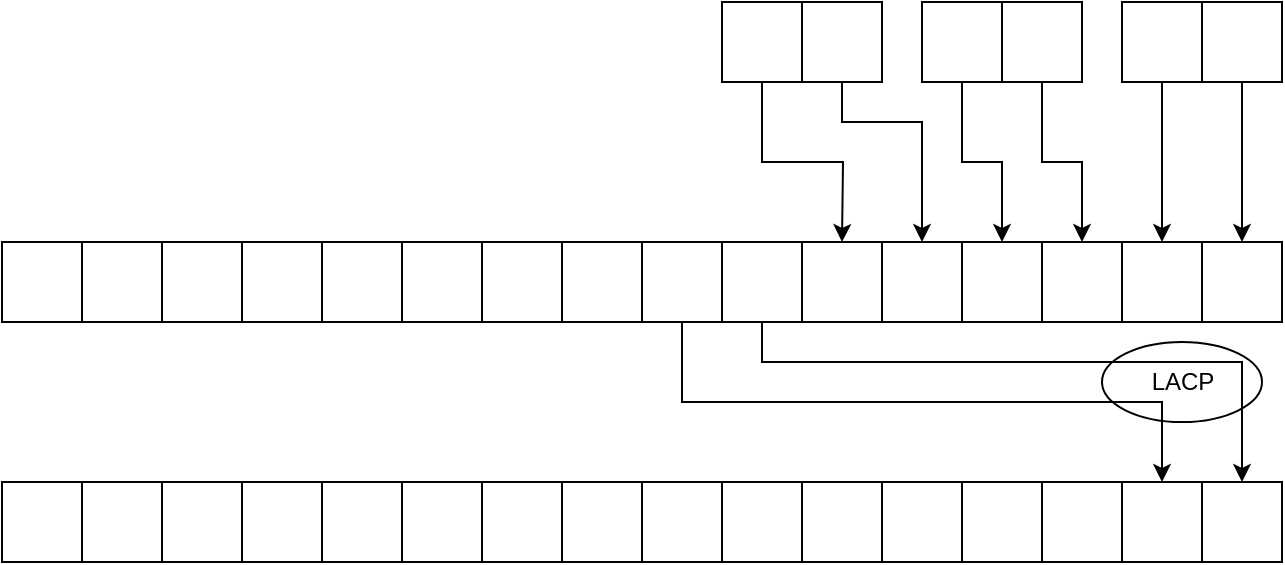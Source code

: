 <mxfile version="27.0.5">
  <diagram name="Page-1" id="UffeNxlb7dgKfzmTbBBW">
    <mxGraphModel dx="932" dy="798" grid="1" gridSize="10" guides="1" tooltips="1" connect="1" arrows="1" fold="1" page="1" pageScale="1" pageWidth="827" pageHeight="1169" math="0" shadow="0">
      <root>
        <mxCell id="0" />
        <mxCell id="1" parent="0" />
        <mxCell id="VkQyWtt6mqm7e_CVRBOZ-123" value="" style="group" parent="1" vertex="1" connectable="0">
          <mxGeometry x="590" y="570" width="80" height="40" as="geometry" />
        </mxCell>
        <mxCell id="VkQyWtt6mqm7e_CVRBOZ-124" value="" style="ellipse;whiteSpace=wrap;html=1;" parent="VkQyWtt6mqm7e_CVRBOZ-123" vertex="1">
          <mxGeometry width="80" height="40" as="geometry" />
        </mxCell>
        <mxCell id="VkQyWtt6mqm7e_CVRBOZ-125" value="LACP" style="text;html=1;align=center;verticalAlign=middle;resizable=0;points=[];autosize=1;strokeColor=none;fillColor=none;" parent="VkQyWtt6mqm7e_CVRBOZ-123" vertex="1">
          <mxGeometry x="15" y="5" width="50" height="30" as="geometry" />
        </mxCell>
        <mxCell id="VkQyWtt6mqm7e_CVRBOZ-26" style="edgeStyle=orthogonalEdgeStyle;rounded=0;orthogonalLoop=1;jettySize=auto;html=1;exitX=0.5;exitY=1;exitDx=0;exitDy=0;" parent="1" source="VkQyWtt6mqm7e_CVRBOZ-20" edge="1">
          <mxGeometry relative="1" as="geometry">
            <mxPoint x="460" y="520" as="targetPoint" />
          </mxGeometry>
        </mxCell>
        <mxCell id="VkQyWtt6mqm7e_CVRBOZ-55" value="" style="group" parent="1" vertex="1" connectable="0">
          <mxGeometry x="40" y="520" width="320" height="40" as="geometry" />
        </mxCell>
        <mxCell id="VkQyWtt6mqm7e_CVRBOZ-32" value="" style="whiteSpace=wrap;html=1;aspect=fixed;flipH=0;flipV=0;container=0;" parent="VkQyWtt6mqm7e_CVRBOZ-55" vertex="1">
          <mxGeometry x="280" width="40" height="40" as="geometry" />
        </mxCell>
        <mxCell id="VkQyWtt6mqm7e_CVRBOZ-33" value="" style="whiteSpace=wrap;html=1;aspect=fixed;flipH=0;flipV=0;container=0;" parent="VkQyWtt6mqm7e_CVRBOZ-55" vertex="1">
          <mxGeometry x="240" width="40" height="40" as="geometry" />
        </mxCell>
        <mxCell id="VkQyWtt6mqm7e_CVRBOZ-34" value="" style="whiteSpace=wrap;html=1;aspect=fixed;flipH=0;flipV=0;container=0;" parent="VkQyWtt6mqm7e_CVRBOZ-55" vertex="1">
          <mxGeometry x="200" width="40" height="40" as="geometry" />
        </mxCell>
        <mxCell id="VkQyWtt6mqm7e_CVRBOZ-35" value="" style="whiteSpace=wrap;html=1;aspect=fixed;flipH=0;flipV=0;container=0;" parent="VkQyWtt6mqm7e_CVRBOZ-55" vertex="1">
          <mxGeometry x="160" width="40" height="40" as="geometry" />
        </mxCell>
        <mxCell id="VkQyWtt6mqm7e_CVRBOZ-36" value="" style="whiteSpace=wrap;html=1;aspect=fixed;flipH=0;flipV=0;container=0;" parent="VkQyWtt6mqm7e_CVRBOZ-55" vertex="1">
          <mxGeometry x="120" width="40" height="40" as="geometry" />
        </mxCell>
        <mxCell id="VkQyWtt6mqm7e_CVRBOZ-37" value="" style="whiteSpace=wrap;html=1;aspect=fixed;flipH=0;flipV=0;container=0;" parent="VkQyWtt6mqm7e_CVRBOZ-55" vertex="1">
          <mxGeometry x="80" width="40" height="40" as="geometry" />
        </mxCell>
        <mxCell id="VkQyWtt6mqm7e_CVRBOZ-38" value="" style="whiteSpace=wrap;html=1;aspect=fixed;flipH=0;flipV=0;container=0;" parent="VkQyWtt6mqm7e_CVRBOZ-55" vertex="1">
          <mxGeometry width="40" height="40" as="geometry" />
        </mxCell>
        <mxCell id="VkQyWtt6mqm7e_CVRBOZ-39" value="" style="whiteSpace=wrap;html=1;aspect=fixed;flipH=0;flipV=0;container=0;" parent="VkQyWtt6mqm7e_CVRBOZ-55" vertex="1">
          <mxGeometry x="40" width="40" height="40" as="geometry" />
        </mxCell>
        <mxCell id="VkQyWtt6mqm7e_CVRBOZ-56" value="" style="group" parent="1" vertex="1" connectable="0">
          <mxGeometry x="360" y="520" width="320" height="40" as="geometry" />
        </mxCell>
        <mxCell id="VkQyWtt6mqm7e_CVRBOZ-57" value="" style="whiteSpace=wrap;html=1;aspect=fixed;flipH=0;flipV=0;container=0;" parent="VkQyWtt6mqm7e_CVRBOZ-56" vertex="1">
          <mxGeometry x="280" width="40" height="40" as="geometry" />
        </mxCell>
        <mxCell id="VkQyWtt6mqm7e_CVRBOZ-58" value="" style="whiteSpace=wrap;html=1;aspect=fixed;flipH=0;flipV=0;container=0;" parent="VkQyWtt6mqm7e_CVRBOZ-56" vertex="1">
          <mxGeometry x="240" width="40" height="40" as="geometry" />
        </mxCell>
        <mxCell id="VkQyWtt6mqm7e_CVRBOZ-59" value="" style="whiteSpace=wrap;html=1;aspect=fixed;flipH=0;flipV=0;container=0;" parent="VkQyWtt6mqm7e_CVRBOZ-56" vertex="1">
          <mxGeometry x="200" width="40" height="40" as="geometry" />
        </mxCell>
        <mxCell id="VkQyWtt6mqm7e_CVRBOZ-60" value="" style="whiteSpace=wrap;html=1;aspect=fixed;flipH=0;flipV=0;container=0;" parent="VkQyWtt6mqm7e_CVRBOZ-56" vertex="1">
          <mxGeometry x="160" width="40" height="40" as="geometry" />
        </mxCell>
        <mxCell id="VkQyWtt6mqm7e_CVRBOZ-61" value="" style="whiteSpace=wrap;html=1;aspect=fixed;flipH=0;flipV=0;container=0;" parent="VkQyWtt6mqm7e_CVRBOZ-56" vertex="1">
          <mxGeometry x="120" width="40" height="40" as="geometry" />
        </mxCell>
        <mxCell id="VkQyWtt6mqm7e_CVRBOZ-62" value="" style="whiteSpace=wrap;html=1;aspect=fixed;flipH=0;flipV=0;container=0;" parent="VkQyWtt6mqm7e_CVRBOZ-56" vertex="1">
          <mxGeometry x="80" width="40" height="40" as="geometry" />
        </mxCell>
        <mxCell id="VkQyWtt6mqm7e_CVRBOZ-63" value="" style="whiteSpace=wrap;html=1;aspect=fixed;flipH=0;flipV=0;container=0;" parent="VkQyWtt6mqm7e_CVRBOZ-56" vertex="1">
          <mxGeometry width="40" height="40" as="geometry" />
        </mxCell>
        <mxCell id="VkQyWtt6mqm7e_CVRBOZ-64" value="" style="whiteSpace=wrap;html=1;aspect=fixed;flipH=0;flipV=0;container=0;" parent="VkQyWtt6mqm7e_CVRBOZ-56" vertex="1">
          <mxGeometry x="40" width="40" height="40" as="geometry" />
        </mxCell>
        <mxCell id="VkQyWtt6mqm7e_CVRBOZ-78" value="" style="group" parent="1" vertex="1" connectable="0">
          <mxGeometry x="400" y="400" width="80" height="40" as="geometry" />
        </mxCell>
        <mxCell id="VkQyWtt6mqm7e_CVRBOZ-19" value="" style="whiteSpace=wrap;html=1;aspect=fixed;flipH=1;flipV=1;" parent="VkQyWtt6mqm7e_CVRBOZ-78" vertex="1">
          <mxGeometry x="40" width="40" height="40" as="geometry" />
        </mxCell>
        <mxCell id="VkQyWtt6mqm7e_CVRBOZ-20" value="" style="whiteSpace=wrap;html=1;aspect=fixed;flipH=1;flipV=1;" parent="VkQyWtt6mqm7e_CVRBOZ-78" vertex="1">
          <mxGeometry width="40" height="40" as="geometry" />
        </mxCell>
        <mxCell id="VkQyWtt6mqm7e_CVRBOZ-79" value="" style="group" parent="1" vertex="1" connectable="0">
          <mxGeometry x="500" y="400" width="80" height="40" as="geometry" />
        </mxCell>
        <mxCell id="VkQyWtt6mqm7e_CVRBOZ-80" value="" style="whiteSpace=wrap;html=1;aspect=fixed;flipH=1;flipV=1;" parent="VkQyWtt6mqm7e_CVRBOZ-79" vertex="1">
          <mxGeometry x="40" width="40" height="40" as="geometry" />
        </mxCell>
        <mxCell id="VkQyWtt6mqm7e_CVRBOZ-81" value="" style="whiteSpace=wrap;html=1;aspect=fixed;flipH=1;flipV=1;" parent="VkQyWtt6mqm7e_CVRBOZ-79" vertex="1">
          <mxGeometry width="40" height="40" as="geometry" />
        </mxCell>
        <mxCell id="VkQyWtt6mqm7e_CVRBOZ-82" style="edgeStyle=orthogonalEdgeStyle;rounded=0;orthogonalLoop=1;jettySize=auto;html=1;exitX=0.5;exitY=1;exitDx=0;exitDy=0;entryX=0.5;entryY=0;entryDx=0;entryDy=0;" parent="1" source="VkQyWtt6mqm7e_CVRBOZ-81" target="VkQyWtt6mqm7e_CVRBOZ-60" edge="1">
          <mxGeometry relative="1" as="geometry">
            <Array as="points">
              <mxPoint x="520" y="480" />
              <mxPoint x="540" y="480" />
            </Array>
            <mxPoint x="580" y="520" as="targetPoint" />
          </mxGeometry>
        </mxCell>
        <mxCell id="VkQyWtt6mqm7e_CVRBOZ-87" value="" style="group" parent="1" vertex="1" connectable="0">
          <mxGeometry x="600" y="400" width="80" height="40" as="geometry" />
        </mxCell>
        <mxCell id="VkQyWtt6mqm7e_CVRBOZ-88" value="" style="whiteSpace=wrap;html=1;aspect=fixed;flipH=1;flipV=1;" parent="VkQyWtt6mqm7e_CVRBOZ-87" vertex="1">
          <mxGeometry x="40" width="40" height="40" as="geometry" />
        </mxCell>
        <mxCell id="VkQyWtt6mqm7e_CVRBOZ-89" value="" style="whiteSpace=wrap;html=1;aspect=fixed;flipH=1;flipV=1;" parent="VkQyWtt6mqm7e_CVRBOZ-87" vertex="1">
          <mxGeometry width="40" height="40" as="geometry" />
        </mxCell>
        <mxCell id="VkQyWtt6mqm7e_CVRBOZ-90" style="edgeStyle=orthogonalEdgeStyle;rounded=0;orthogonalLoop=1;jettySize=auto;html=1;exitX=0.5;exitY=1;exitDx=0;exitDy=0;entryX=0.5;entryY=0;entryDx=0;entryDy=0;" parent="1" source="VkQyWtt6mqm7e_CVRBOZ-88" target="VkQyWtt6mqm7e_CVRBOZ-57" edge="1">
          <mxGeometry relative="1" as="geometry" />
        </mxCell>
        <mxCell id="VkQyWtt6mqm7e_CVRBOZ-91" style="edgeStyle=orthogonalEdgeStyle;rounded=0;orthogonalLoop=1;jettySize=auto;html=1;exitX=0.5;exitY=1;exitDx=0;exitDy=0;entryX=0.5;entryY=0;entryDx=0;entryDy=0;" parent="1" source="VkQyWtt6mqm7e_CVRBOZ-89" target="VkQyWtt6mqm7e_CVRBOZ-58" edge="1">
          <mxGeometry relative="1" as="geometry" />
        </mxCell>
        <mxCell id="m5bIQgbzhkrKn8CbRfHy-19" style="edgeStyle=orthogonalEdgeStyle;rounded=0;orthogonalLoop=1;jettySize=auto;html=1;exitX=0.5;exitY=1;exitDx=0;exitDy=0;entryX=0.5;entryY=0;entryDx=0;entryDy=0;" edge="1" parent="1" source="VkQyWtt6mqm7e_CVRBOZ-80" target="VkQyWtt6mqm7e_CVRBOZ-59">
          <mxGeometry relative="1" as="geometry" />
        </mxCell>
        <mxCell id="m5bIQgbzhkrKn8CbRfHy-20" style="edgeStyle=orthogonalEdgeStyle;rounded=0;orthogonalLoop=1;jettySize=auto;html=1;exitX=0.5;exitY=1;exitDx=0;exitDy=0;entryX=0.5;entryY=0;entryDx=0;entryDy=0;" edge="1" parent="1" source="VkQyWtt6mqm7e_CVRBOZ-19" target="VkQyWtt6mqm7e_CVRBOZ-61">
          <mxGeometry relative="1" as="geometry">
            <Array as="points">
              <mxPoint x="460" y="460" />
              <mxPoint x="500" y="460" />
            </Array>
          </mxGeometry>
        </mxCell>
        <mxCell id="m5bIQgbzhkrKn8CbRfHy-21" value="" style="group" vertex="1" connectable="0" parent="1">
          <mxGeometry x="40" y="640" width="320" height="40" as="geometry" />
        </mxCell>
        <mxCell id="m5bIQgbzhkrKn8CbRfHy-22" value="" style="whiteSpace=wrap;html=1;aspect=fixed;flipH=0;flipV=0;container=0;" vertex="1" parent="m5bIQgbzhkrKn8CbRfHy-21">
          <mxGeometry x="280" width="40" height="40" as="geometry" />
        </mxCell>
        <mxCell id="m5bIQgbzhkrKn8CbRfHy-23" value="" style="whiteSpace=wrap;html=1;aspect=fixed;flipH=0;flipV=0;container=0;" vertex="1" parent="m5bIQgbzhkrKn8CbRfHy-21">
          <mxGeometry x="240" width="40" height="40" as="geometry" />
        </mxCell>
        <mxCell id="m5bIQgbzhkrKn8CbRfHy-24" value="" style="whiteSpace=wrap;html=1;aspect=fixed;flipH=0;flipV=0;container=0;" vertex="1" parent="m5bIQgbzhkrKn8CbRfHy-21">
          <mxGeometry x="200" width="40" height="40" as="geometry" />
        </mxCell>
        <mxCell id="m5bIQgbzhkrKn8CbRfHy-25" value="" style="whiteSpace=wrap;html=1;aspect=fixed;flipH=0;flipV=0;container=0;" vertex="1" parent="m5bIQgbzhkrKn8CbRfHy-21">
          <mxGeometry x="160" width="40" height="40" as="geometry" />
        </mxCell>
        <mxCell id="m5bIQgbzhkrKn8CbRfHy-26" value="" style="whiteSpace=wrap;html=1;aspect=fixed;flipH=0;flipV=0;container=0;" vertex="1" parent="m5bIQgbzhkrKn8CbRfHy-21">
          <mxGeometry x="120" width="40" height="40" as="geometry" />
        </mxCell>
        <mxCell id="m5bIQgbzhkrKn8CbRfHy-27" value="" style="whiteSpace=wrap;html=1;aspect=fixed;flipH=0;flipV=0;container=0;" vertex="1" parent="m5bIQgbzhkrKn8CbRfHy-21">
          <mxGeometry x="80" width="40" height="40" as="geometry" />
        </mxCell>
        <mxCell id="m5bIQgbzhkrKn8CbRfHy-28" value="" style="whiteSpace=wrap;html=1;aspect=fixed;flipH=0;flipV=0;container=0;" vertex="1" parent="m5bIQgbzhkrKn8CbRfHy-21">
          <mxGeometry width="40" height="40" as="geometry" />
        </mxCell>
        <mxCell id="m5bIQgbzhkrKn8CbRfHy-29" value="" style="whiteSpace=wrap;html=1;aspect=fixed;flipH=0;flipV=0;container=0;" vertex="1" parent="m5bIQgbzhkrKn8CbRfHy-21">
          <mxGeometry x="40" width="40" height="40" as="geometry" />
        </mxCell>
        <mxCell id="m5bIQgbzhkrKn8CbRfHy-30" value="" style="group" vertex="1" connectable="0" parent="1">
          <mxGeometry x="360" y="640" width="320" height="40" as="geometry" />
        </mxCell>
        <mxCell id="m5bIQgbzhkrKn8CbRfHy-31" value="" style="whiteSpace=wrap;html=1;aspect=fixed;flipH=0;flipV=0;container=0;" vertex="1" parent="m5bIQgbzhkrKn8CbRfHy-30">
          <mxGeometry x="280" width="40" height="40" as="geometry" />
        </mxCell>
        <mxCell id="m5bIQgbzhkrKn8CbRfHy-32" value="" style="whiteSpace=wrap;html=1;aspect=fixed;flipH=0;flipV=0;container=0;" vertex="1" parent="m5bIQgbzhkrKn8CbRfHy-30">
          <mxGeometry x="240" width="40" height="40" as="geometry" />
        </mxCell>
        <mxCell id="m5bIQgbzhkrKn8CbRfHy-33" value="" style="whiteSpace=wrap;html=1;aspect=fixed;flipH=0;flipV=0;container=0;" vertex="1" parent="m5bIQgbzhkrKn8CbRfHy-30">
          <mxGeometry x="200" width="40" height="40" as="geometry" />
        </mxCell>
        <mxCell id="m5bIQgbzhkrKn8CbRfHy-34" value="" style="whiteSpace=wrap;html=1;aspect=fixed;flipH=0;flipV=0;container=0;" vertex="1" parent="m5bIQgbzhkrKn8CbRfHy-30">
          <mxGeometry x="160" width="40" height="40" as="geometry" />
        </mxCell>
        <mxCell id="m5bIQgbzhkrKn8CbRfHy-35" value="" style="whiteSpace=wrap;html=1;aspect=fixed;flipH=0;flipV=0;container=0;" vertex="1" parent="m5bIQgbzhkrKn8CbRfHy-30">
          <mxGeometry x="120" width="40" height="40" as="geometry" />
        </mxCell>
        <mxCell id="m5bIQgbzhkrKn8CbRfHy-36" value="" style="whiteSpace=wrap;html=1;aspect=fixed;flipH=0;flipV=0;container=0;" vertex="1" parent="m5bIQgbzhkrKn8CbRfHy-30">
          <mxGeometry x="80" width="40" height="40" as="geometry" />
        </mxCell>
        <mxCell id="m5bIQgbzhkrKn8CbRfHy-37" value="" style="whiteSpace=wrap;html=1;aspect=fixed;flipH=0;flipV=0;container=0;" vertex="1" parent="m5bIQgbzhkrKn8CbRfHy-30">
          <mxGeometry width="40" height="40" as="geometry" />
        </mxCell>
        <mxCell id="m5bIQgbzhkrKn8CbRfHy-38" value="" style="whiteSpace=wrap;html=1;aspect=fixed;flipH=0;flipV=0;container=0;" vertex="1" parent="m5bIQgbzhkrKn8CbRfHy-30">
          <mxGeometry x="40" width="40" height="40" as="geometry" />
        </mxCell>
        <mxCell id="m5bIQgbzhkrKn8CbRfHy-39" style="edgeStyle=orthogonalEdgeStyle;rounded=0;orthogonalLoop=1;jettySize=auto;html=1;exitX=0.5;exitY=1;exitDx=0;exitDy=0;entryX=0.5;entryY=0;entryDx=0;entryDy=0;" edge="1" parent="1" source="VkQyWtt6mqm7e_CVRBOZ-64" target="m5bIQgbzhkrKn8CbRfHy-31">
          <mxGeometry relative="1" as="geometry">
            <Array as="points">
              <mxPoint x="420" y="580" />
              <mxPoint x="660" y="580" />
            </Array>
          </mxGeometry>
        </mxCell>
        <mxCell id="m5bIQgbzhkrKn8CbRfHy-40" style="edgeStyle=orthogonalEdgeStyle;rounded=0;orthogonalLoop=1;jettySize=auto;html=1;exitX=0.5;exitY=1;exitDx=0;exitDy=0;" edge="1" parent="1" source="VkQyWtt6mqm7e_CVRBOZ-63" target="m5bIQgbzhkrKn8CbRfHy-32">
          <mxGeometry relative="1" as="geometry">
            <Array as="points">
              <mxPoint x="380" y="600" />
              <mxPoint x="620" y="600" />
            </Array>
          </mxGeometry>
        </mxCell>
      </root>
    </mxGraphModel>
  </diagram>
</mxfile>
